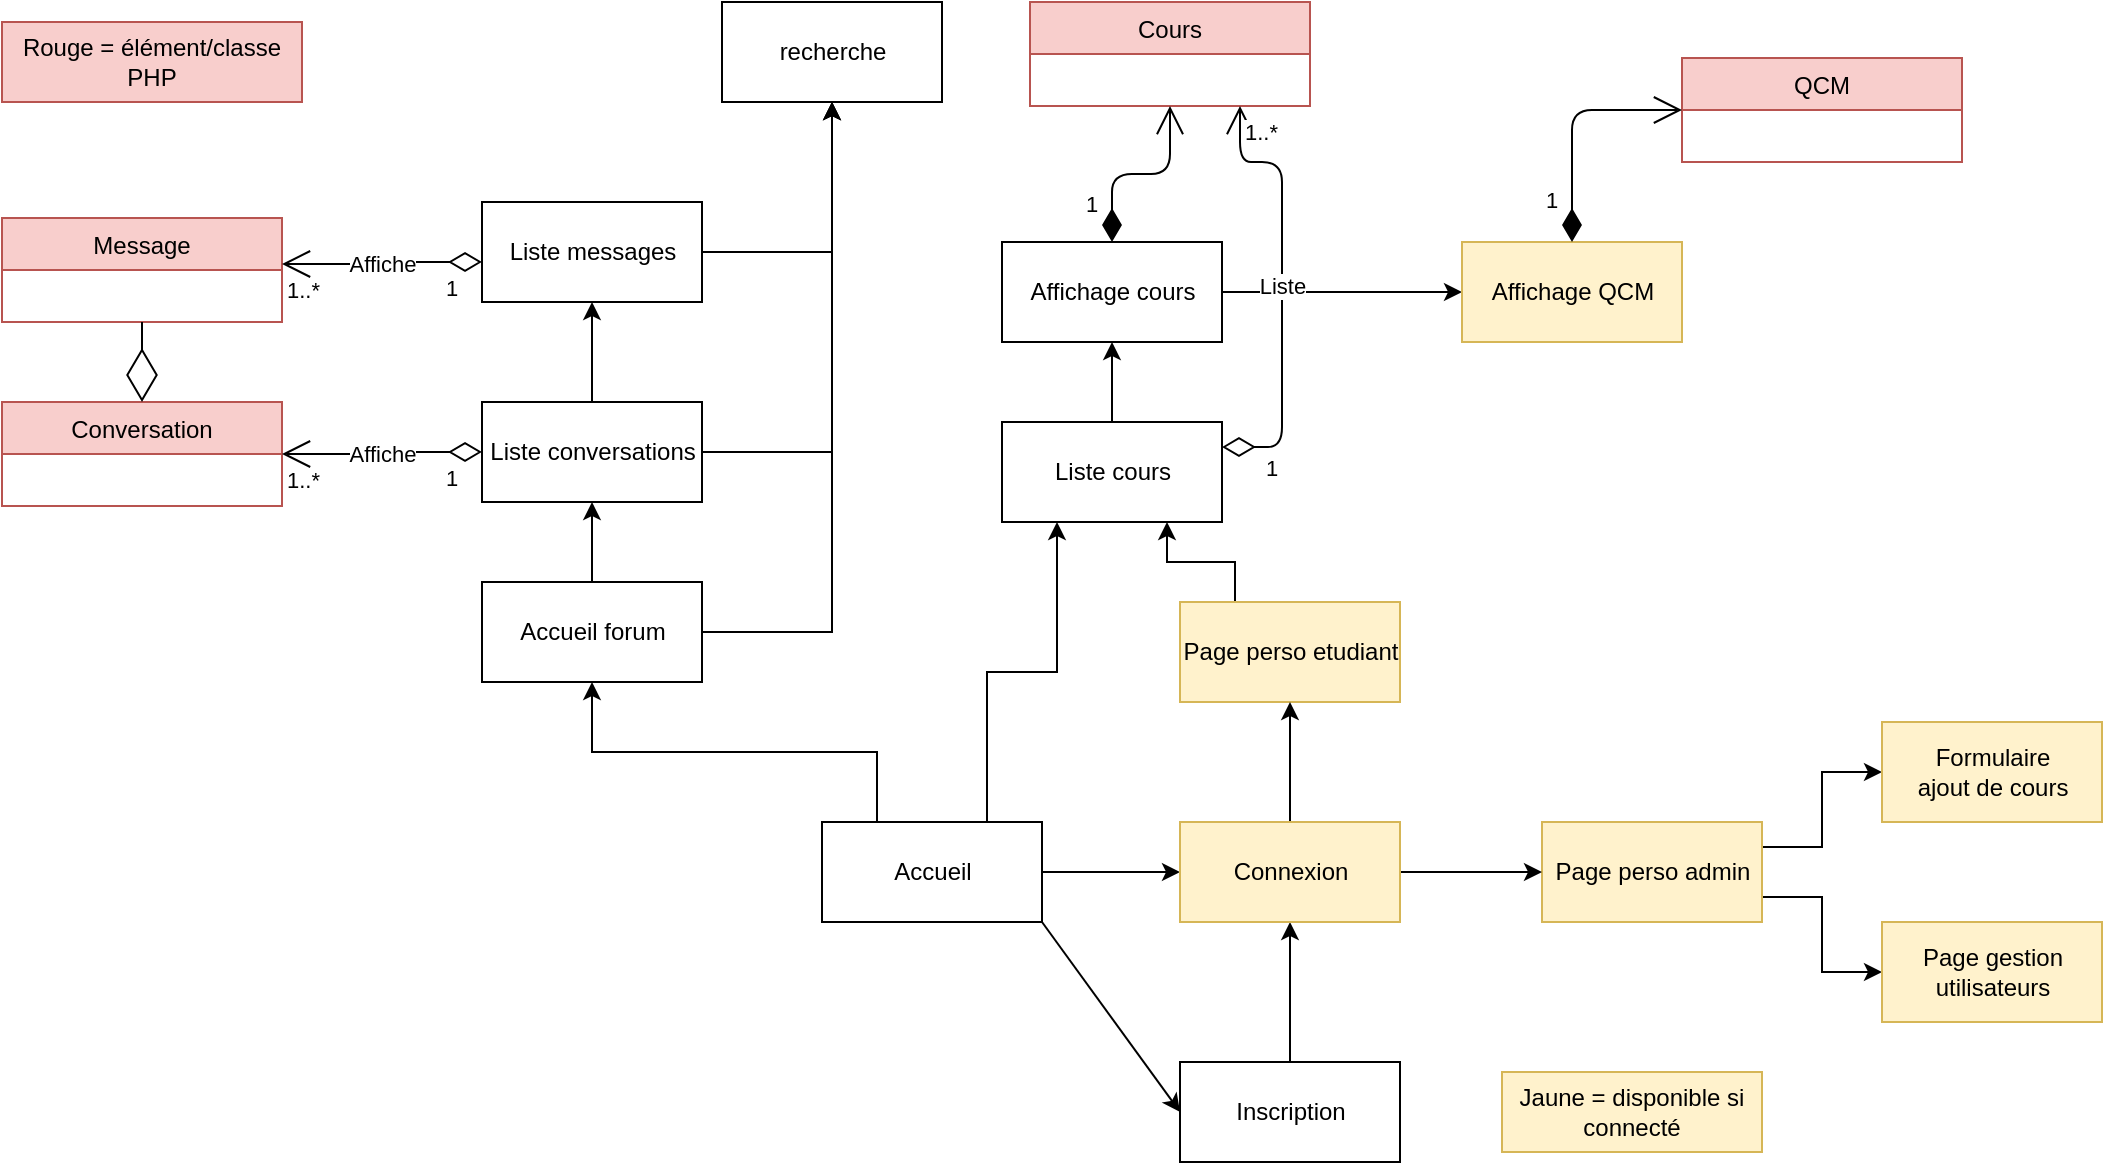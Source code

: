 <mxfile version="14.5.1" type="device"><diagram id="cuMOFNKOGwLlu7RJDLHL" name="Page-1"><mxGraphModel dx="1531" dy="1982" grid="1" gridSize="10" guides="1" tooltips="1" connect="1" arrows="1" fold="1" page="1" pageScale="1" pageWidth="827" pageHeight="1169" math="0" shadow="0"><root><mxCell id="0"/><mxCell id="1" parent="0"/><mxCell id="-OxOjpYNlgP6P-y8uiHE-9" style="edgeStyle=orthogonalEdgeStyle;rounded=0;orthogonalLoop=1;jettySize=auto;html=1;exitX=0.75;exitY=0;exitDx=0;exitDy=0;entryX=0.25;entryY=1;entryDx=0;entryDy=0;" parent="1" source="62p78KWy2ISBlU_11ku2-1" target="62p78KWy2ISBlU_11ku2-6" edge="1"><mxGeometry relative="1" as="geometry"/></mxCell><mxCell id="-OxOjpYNlgP6P-y8uiHE-13" style="edgeStyle=orthogonalEdgeStyle;rounded=0;orthogonalLoop=1;jettySize=auto;html=1;exitX=0.25;exitY=0;exitDx=0;exitDy=0;entryX=0.5;entryY=1;entryDx=0;entryDy=0;" parent="1" source="62p78KWy2ISBlU_11ku2-1" target="62p78KWy2ISBlU_11ku2-5" edge="1"><mxGeometry relative="1" as="geometry"/></mxCell><mxCell id="62p78KWy2ISBlU_11ku2-1" value="Accueil&lt;br&gt;" style="html=1;" parent="1" vertex="1"><mxGeometry x="240" y="270" width="110" height="50" as="geometry"/></mxCell><mxCell id="-OxOjpYNlgP6P-y8uiHE-19" style="edgeStyle=orthogonalEdgeStyle;rounded=0;orthogonalLoop=1;jettySize=auto;html=1;exitX=0.25;exitY=0;exitDx=0;exitDy=0;entryX=0.75;entryY=1;entryDx=0;entryDy=0;" parent="1" source="62p78KWy2ISBlU_11ku2-3" target="62p78KWy2ISBlU_11ku2-6" edge="1"><mxGeometry relative="1" as="geometry"/></mxCell><mxCell id="62p78KWy2ISBlU_11ku2-3" value="Page perso etudiant" style="html=1;fillColor=#fff2cc;strokeColor=#d6b656;" parent="1" vertex="1"><mxGeometry x="419" y="160" width="110" height="50" as="geometry"/></mxCell><mxCell id="-OxOjpYNlgP6P-y8uiHE-21" style="edgeStyle=orthogonalEdgeStyle;rounded=0;orthogonalLoop=1;jettySize=auto;html=1;exitX=1;exitY=0.25;exitDx=0;exitDy=0;entryX=0;entryY=0.5;entryDx=0;entryDy=0;" parent="1" source="62p78KWy2ISBlU_11ku2-4" target="62p78KWy2ISBlU_11ku2-11" edge="1"><mxGeometry relative="1" as="geometry"/></mxCell><mxCell id="-OxOjpYNlgP6P-y8uiHE-22" style="edgeStyle=orthogonalEdgeStyle;rounded=0;orthogonalLoop=1;jettySize=auto;html=1;exitX=1;exitY=0.75;exitDx=0;exitDy=0;entryX=0;entryY=0.5;entryDx=0;entryDy=0;" parent="1" source="62p78KWy2ISBlU_11ku2-4" target="62p78KWy2ISBlU_11ku2-12" edge="1"><mxGeometry relative="1" as="geometry"/></mxCell><mxCell id="62p78KWy2ISBlU_11ku2-4" value="Page perso admin" style="html=1;fillColor=#fff2cc;strokeColor=#d6b656;" parent="1" vertex="1"><mxGeometry x="600" y="270" width="110" height="50" as="geometry"/></mxCell><mxCell id="-OxOjpYNlgP6P-y8uiHE-14" style="edgeStyle=orthogonalEdgeStyle;rounded=0;orthogonalLoop=1;jettySize=auto;html=1;exitX=0.5;exitY=0;exitDx=0;exitDy=0;entryX=0.5;entryY=1;entryDx=0;entryDy=0;" parent="1" source="62p78KWy2ISBlU_11ku2-5" target="62p78KWy2ISBlU_11ku2-9" edge="1"><mxGeometry relative="1" as="geometry"/></mxCell><mxCell id="nFzuOQOqa6lctYCaJtU0-2" style="edgeStyle=orthogonalEdgeStyle;rounded=0;orthogonalLoop=1;jettySize=auto;html=1;exitX=1;exitY=0.5;exitDx=0;exitDy=0;entryX=0.5;entryY=1;entryDx=0;entryDy=0;" edge="1" parent="1" source="62p78KWy2ISBlU_11ku2-5" target="nFzuOQOqa6lctYCaJtU0-1"><mxGeometry relative="1" as="geometry"/></mxCell><mxCell id="62p78KWy2ISBlU_11ku2-5" value="Accueil forum" style="html=1;" parent="1" vertex="1"><mxGeometry x="70" y="150" width="110" height="50" as="geometry"/></mxCell><mxCell id="-OxOjpYNlgP6P-y8uiHE-16" style="edgeStyle=orthogonalEdgeStyle;rounded=0;orthogonalLoop=1;jettySize=auto;html=1;exitX=0.5;exitY=0;exitDx=0;exitDy=0;entryX=0.5;entryY=1;entryDx=0;entryDy=0;" parent="1" source="62p78KWy2ISBlU_11ku2-6" target="62p78KWy2ISBlU_11ku2-7" edge="1"><mxGeometry relative="1" as="geometry"/></mxCell><mxCell id="62p78KWy2ISBlU_11ku2-6" value="Liste cours" style="html=1;" parent="1" vertex="1"><mxGeometry x="330" y="70" width="110" height="50" as="geometry"/></mxCell><mxCell id="nFzuOQOqa6lctYCaJtU0-5" style="edgeStyle=orthogonalEdgeStyle;rounded=0;orthogonalLoop=1;jettySize=auto;html=1;exitX=1;exitY=0.5;exitDx=0;exitDy=0;entryX=0;entryY=0.5;entryDx=0;entryDy=0;" edge="1" parent="1" source="62p78KWy2ISBlU_11ku2-7" target="62p78KWy2ISBlU_11ku2-8"><mxGeometry relative="1" as="geometry"/></mxCell><mxCell id="62p78KWy2ISBlU_11ku2-7" value="Affichage cours" style="html=1;" parent="1" vertex="1"><mxGeometry x="330" y="-20" width="110" height="50" as="geometry"/></mxCell><mxCell id="62p78KWy2ISBlU_11ku2-8" value="Affichage QCM" style="html=1;fillColor=#fff2cc;strokeColor=#d6b656;" parent="1" vertex="1"><mxGeometry x="560" y="-20" width="110" height="50" as="geometry"/></mxCell><mxCell id="-OxOjpYNlgP6P-y8uiHE-15" style="edgeStyle=orthogonalEdgeStyle;rounded=0;orthogonalLoop=1;jettySize=auto;html=1;exitX=0.5;exitY=0;exitDx=0;exitDy=0;entryX=0.5;entryY=1;entryDx=0;entryDy=0;" parent="1" source="62p78KWy2ISBlU_11ku2-9" target="62p78KWy2ISBlU_11ku2-10" edge="1"><mxGeometry relative="1" as="geometry"/></mxCell><mxCell id="nFzuOQOqa6lctYCaJtU0-3" style="edgeStyle=orthogonalEdgeStyle;rounded=0;orthogonalLoop=1;jettySize=auto;html=1;exitX=1;exitY=0.5;exitDx=0;exitDy=0;entryX=0.5;entryY=1;entryDx=0;entryDy=0;" edge="1" parent="1" source="62p78KWy2ISBlU_11ku2-9" target="nFzuOQOqa6lctYCaJtU0-1"><mxGeometry relative="1" as="geometry"/></mxCell><mxCell id="62p78KWy2ISBlU_11ku2-9" value="Liste conversations" style="html=1;" parent="1" vertex="1"><mxGeometry x="70" y="60" width="110" height="50" as="geometry"/></mxCell><mxCell id="nFzuOQOqa6lctYCaJtU0-4" style="edgeStyle=orthogonalEdgeStyle;rounded=0;orthogonalLoop=1;jettySize=auto;html=1;exitX=1;exitY=0.5;exitDx=0;exitDy=0;entryX=0.5;entryY=1;entryDx=0;entryDy=0;" edge="1" parent="1" source="62p78KWy2ISBlU_11ku2-10" target="nFzuOQOqa6lctYCaJtU0-1"><mxGeometry relative="1" as="geometry"/></mxCell><mxCell id="62p78KWy2ISBlU_11ku2-10" value="Liste messages" style="html=1;" parent="1" vertex="1"><mxGeometry x="70" y="-40" width="110" height="50" as="geometry"/></mxCell><mxCell id="62p78KWy2ISBlU_11ku2-11" value="Formulaire &lt;br&gt;ajout de cours" style="html=1;fillColor=#fff2cc;strokeColor=#d6b656;" parent="1" vertex="1"><mxGeometry x="770" y="220" width="110" height="50" as="geometry"/></mxCell><mxCell id="62p78KWy2ISBlU_11ku2-12" value="Page gestion &lt;br&gt;utilisateurs" style="html=1;fillColor=#fff2cc;strokeColor=#d6b656;" parent="1" vertex="1"><mxGeometry x="770" y="320" width="110" height="50" as="geometry"/></mxCell><mxCell id="-OxOjpYNlgP6P-y8uiHE-1" value="Inscription" style="html=1;" parent="1" vertex="1"><mxGeometry x="419" y="390" width="110" height="50" as="geometry"/></mxCell><mxCell id="-OxOjpYNlgP6P-y8uiHE-3" value="" style="endArrow=classic;html=1;exitX=1;exitY=0.5;exitDx=0;exitDy=0;entryX=0;entryY=0.5;entryDx=0;entryDy=0;" parent="1" source="62p78KWy2ISBlU_11ku2-1" target="-OxOjpYNlgP6P-y8uiHE-11" edge="1"><mxGeometry width="50" height="50" relative="1" as="geometry"><mxPoint x="330" y="220" as="sourcePoint"/><mxPoint x="414" y="295" as="targetPoint"/></mxGeometry></mxCell><mxCell id="-OxOjpYNlgP6P-y8uiHE-4" value="" style="endArrow=classic;html=1;exitX=1;exitY=1;exitDx=0;exitDy=0;entryX=0;entryY=0.5;entryDx=0;entryDy=0;" parent="1" source="62p78KWy2ISBlU_11ku2-1" target="-OxOjpYNlgP6P-y8uiHE-1" edge="1"><mxGeometry width="50" height="50" relative="1" as="geometry"><mxPoint x="360" y="305" as="sourcePoint"/><mxPoint x="424" y="305" as="targetPoint"/></mxGeometry></mxCell><mxCell id="-OxOjpYNlgP6P-y8uiHE-5" value="" style="endArrow=classic;html=1;exitX=0.5;exitY=0;exitDx=0;exitDy=0;entryX=0.5;entryY=1;entryDx=0;entryDy=0;" parent="1" source="-OxOjpYNlgP6P-y8uiHE-1" target="-OxOjpYNlgP6P-y8uiHE-11" edge="1"><mxGeometry width="50" height="50" relative="1" as="geometry"><mxPoint x="360" y="330" as="sourcePoint"/><mxPoint x="474.0" y="335" as="targetPoint"/></mxGeometry></mxCell><mxCell id="-OxOjpYNlgP6P-y8uiHE-17" style="edgeStyle=orthogonalEdgeStyle;rounded=0;orthogonalLoop=1;jettySize=auto;html=1;exitX=0.5;exitY=0;exitDx=0;exitDy=0;entryX=0.5;entryY=1;entryDx=0;entryDy=0;" parent="1" source="-OxOjpYNlgP6P-y8uiHE-11" target="62p78KWy2ISBlU_11ku2-3" edge="1"><mxGeometry relative="1" as="geometry"/></mxCell><mxCell id="-OxOjpYNlgP6P-y8uiHE-20" style="edgeStyle=orthogonalEdgeStyle;rounded=0;orthogonalLoop=1;jettySize=auto;html=1;exitX=1;exitY=0.5;exitDx=0;exitDy=0;entryX=0;entryY=0.5;entryDx=0;entryDy=0;" parent="1" source="-OxOjpYNlgP6P-y8uiHE-11" target="62p78KWy2ISBlU_11ku2-4" edge="1"><mxGeometry relative="1" as="geometry"/></mxCell><mxCell id="-OxOjpYNlgP6P-y8uiHE-11" value="Connexion" style="html=1;fillColor=#fff2cc;strokeColor=#d6b656;" parent="1" vertex="1"><mxGeometry x="419" y="270" width="110" height="50" as="geometry"/></mxCell><mxCell id="-OxOjpYNlgP6P-y8uiHE-41" value="Message" style="swimlane;fontStyle=0;childLayout=stackLayout;horizontal=1;startSize=26;fillColor=#f8cecc;horizontalStack=0;resizeParent=1;resizeParentMax=0;resizeLast=0;collapsible=1;marginBottom=0;strokeColor=#b85450;" parent="1" vertex="1"><mxGeometry x="-170" y="-32" width="140" height="52" as="geometry"/></mxCell><mxCell id="-OxOjpYNlgP6P-y8uiHE-45" value="Conversation" style="swimlane;fontStyle=0;childLayout=stackLayout;horizontal=1;startSize=26;fillColor=#f8cecc;horizontalStack=0;resizeParent=1;resizeParentMax=0;resizeLast=0;collapsible=1;marginBottom=0;strokeColor=#b85450;" parent="1" vertex="1"><mxGeometry x="-170" y="60" width="140" height="52" as="geometry"/></mxCell><mxCell id="-OxOjpYNlgP6P-y8uiHE-46" value="Cours" style="swimlane;fontStyle=0;childLayout=stackLayout;horizontal=1;startSize=26;fillColor=#f8cecc;horizontalStack=0;resizeParent=1;resizeParentMax=0;resizeLast=0;collapsible=1;marginBottom=0;strokeColor=#b85450;" parent="1" vertex="1"><mxGeometry x="344" y="-140" width="140" height="52" as="geometry"/></mxCell><mxCell id="-OxOjpYNlgP6P-y8uiHE-47" value="QCM" style="swimlane;fontStyle=0;childLayout=stackLayout;horizontal=1;startSize=26;fillColor=#f8cecc;horizontalStack=0;resizeParent=1;resizeParentMax=0;resizeLast=0;collapsible=1;marginBottom=0;strokeColor=#b85450;" parent="1" vertex="1"><mxGeometry x="670" y="-112" width="140" height="52" as="geometry"/></mxCell><mxCell id="-OxOjpYNlgP6P-y8uiHE-48" value="Affiche" style="endArrow=open;html=1;endSize=12;startArrow=diamondThin;startSize=14;startFill=0;edgeStyle=orthogonalEdgeStyle;exitX=0;exitY=0.5;exitDx=0;exitDy=0;entryX=1;entryY=0.5;entryDx=0;entryDy=0;" parent="1" source="62p78KWy2ISBlU_11ku2-9" target="-OxOjpYNlgP6P-y8uiHE-45" edge="1"><mxGeometry relative="1" as="geometry"><mxPoint x="-80" y="240" as="sourcePoint"/><mxPoint x="80" y="240" as="targetPoint"/><Array as="points"><mxPoint x="20" y="85"/></Array></mxGeometry></mxCell><mxCell id="-OxOjpYNlgP6P-y8uiHE-49" value="1" style="edgeLabel;resizable=0;html=1;align=left;verticalAlign=top;" parent="-OxOjpYNlgP6P-y8uiHE-48" connectable="0" vertex="1"><mxGeometry x="-1" relative="1" as="geometry"><mxPoint x="-20" as="offset"/></mxGeometry></mxCell><mxCell id="-OxOjpYNlgP6P-y8uiHE-50" value="1..*" style="edgeLabel;resizable=0;html=1;align=right;verticalAlign=top;" parent="-OxOjpYNlgP6P-y8uiHE-48" connectable="0" vertex="1"><mxGeometry x="1" relative="1" as="geometry"><mxPoint x="19.83" as="offset"/></mxGeometry></mxCell><mxCell id="-OxOjpYNlgP6P-y8uiHE-52" value="Affiche" style="endArrow=open;html=1;endSize=12;startArrow=diamondThin;startSize=14;startFill=0;edgeStyle=orthogonalEdgeStyle;exitX=0;exitY=0.5;exitDx=0;exitDy=0;entryX=1;entryY=0.5;entryDx=0;entryDy=0;" parent="1" edge="1"><mxGeometry relative="1" as="geometry"><mxPoint x="70" y="-10.0" as="sourcePoint"/><mxPoint x="-30" y="-9.0" as="targetPoint"/><Array as="points"><mxPoint x="20" y="-10"/></Array></mxGeometry></mxCell><mxCell id="-OxOjpYNlgP6P-y8uiHE-53" value="1" style="edgeLabel;resizable=0;html=1;align=left;verticalAlign=top;" parent="-OxOjpYNlgP6P-y8uiHE-52" connectable="0" vertex="1"><mxGeometry x="-1" relative="1" as="geometry"><mxPoint x="-20" as="offset"/></mxGeometry></mxCell><mxCell id="-OxOjpYNlgP6P-y8uiHE-54" value="1..*" style="edgeLabel;resizable=0;html=1;align=right;verticalAlign=top;" parent="-OxOjpYNlgP6P-y8uiHE-52" connectable="0" vertex="1"><mxGeometry x="1" relative="1" as="geometry"><mxPoint x="19.83" as="offset"/></mxGeometry></mxCell><mxCell id="-OxOjpYNlgP6P-y8uiHE-55" value="" style="endArrow=diamondThin;endFill=0;endSize=24;html=1;entryX=0.5;entryY=0;entryDx=0;entryDy=0;exitX=0.5;exitY=1;exitDx=0;exitDy=0;" parent="1" source="-OxOjpYNlgP6P-y8uiHE-41" target="-OxOjpYNlgP6P-y8uiHE-45" edge="1"><mxGeometry width="160" relative="1" as="geometry"><mxPoint x="-210" y="190" as="sourcePoint"/><mxPoint x="-50" y="190" as="targetPoint"/></mxGeometry></mxCell><mxCell id="-OxOjpYNlgP6P-y8uiHE-56" value="Liste" style="endArrow=open;html=1;endSize=12;startArrow=diamondThin;startSize=14;startFill=0;edgeStyle=orthogonalEdgeStyle;exitX=1;exitY=0.25;exitDx=0;exitDy=0;entryX=0.75;entryY=1;entryDx=0;entryDy=0;" parent="1" source="62p78KWy2ISBlU_11ku2-6" target="-OxOjpYNlgP6P-y8uiHE-46" edge="1"><mxGeometry relative="1" as="geometry"><mxPoint x="650" y="-88.0" as="sourcePoint"/><mxPoint x="550" y="-87.0" as="targetPoint"/><Array as="points"><mxPoint x="470" y="83"/><mxPoint x="470" y="-60"/><mxPoint x="449" y="-60"/></Array></mxGeometry></mxCell><mxCell id="-OxOjpYNlgP6P-y8uiHE-57" value="1" style="edgeLabel;resizable=0;html=1;align=left;verticalAlign=top;" parent="-OxOjpYNlgP6P-y8uiHE-56" connectable="0" vertex="1"><mxGeometry x="-1" relative="1" as="geometry"><mxPoint x="20" y="-2.5" as="offset"/></mxGeometry></mxCell><mxCell id="-OxOjpYNlgP6P-y8uiHE-58" value="1..*" style="edgeLabel;resizable=0;html=1;align=right;verticalAlign=top;" parent="-OxOjpYNlgP6P-y8uiHE-56" connectable="0" vertex="1"><mxGeometry x="1" relative="1" as="geometry"><mxPoint x="19.83" as="offset"/></mxGeometry></mxCell><mxCell id="-OxOjpYNlgP6P-y8uiHE-59" value="1" style="endArrow=open;html=1;endSize=12;startArrow=diamondThin;startSize=14;startFill=1;edgeStyle=orthogonalEdgeStyle;align=left;verticalAlign=bottom;entryX=0.5;entryY=1;entryDx=0;entryDy=0;exitX=0.5;exitY=0;exitDx=0;exitDy=0;" parent="1" source="62p78KWy2ISBlU_11ku2-7" target="-OxOjpYNlgP6P-y8uiHE-46" edge="1"><mxGeometry x="-0.794" y="15" relative="1" as="geometry"><mxPoint x="140" y="-60" as="sourcePoint"/><mxPoint x="300" y="-60" as="targetPoint"/><mxPoint as="offset"/></mxGeometry></mxCell><mxCell id="-OxOjpYNlgP6P-y8uiHE-60" value="1" style="endArrow=open;html=1;endSize=12;startArrow=diamondThin;startSize=14;startFill=1;edgeStyle=orthogonalEdgeStyle;align=left;verticalAlign=bottom;entryX=0;entryY=0.5;entryDx=0;entryDy=0;exitX=0.5;exitY=0;exitDx=0;exitDy=0;" parent="1" source="62p78KWy2ISBlU_11ku2-8" target="-OxOjpYNlgP6P-y8uiHE-47" edge="1"><mxGeometry x="-0.794" y="15" relative="1" as="geometry"><mxPoint x="395" y="-10.0" as="sourcePoint"/><mxPoint x="424" y="-78" as="targetPoint"/><mxPoint as="offset"/></mxGeometry></mxCell><mxCell id="3NrBqytyNy_HSok6ayfc-1" value="Jaune = disponible si connecté" style="text;html=1;strokeColor=#d6b656;fillColor=#fff2cc;align=center;verticalAlign=middle;whiteSpace=wrap;rounded=0;" parent="1" vertex="1"><mxGeometry x="580" y="395" width="130" height="40" as="geometry"/></mxCell><mxCell id="3NrBqytyNy_HSok6ayfc-2" value="Rouge = élément/classe PHP" style="text;html=1;strokeColor=#b85450;fillColor=#f8cecc;align=center;verticalAlign=middle;whiteSpace=wrap;rounded=0;" parent="1" vertex="1"><mxGeometry x="-170" y="-130" width="150" height="40" as="geometry"/></mxCell><mxCell id="nFzuOQOqa6lctYCaJtU0-1" value="recherche" style="html=1;" vertex="1" parent="1"><mxGeometry x="190" y="-140" width="110" height="50" as="geometry"/></mxCell></root></mxGraphModel></diagram></mxfile>